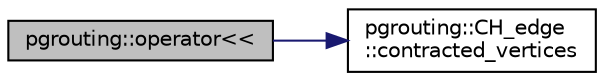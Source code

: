 digraph "pgrouting::operator&lt;&lt;"
{
  edge [fontname="Helvetica",fontsize="10",labelfontname="Helvetica",labelfontsize="10"];
  node [fontname="Helvetica",fontsize="10",shape=record];
  rankdir="LR";
  Node54 [label="pgrouting::operator\<\<",height=0.2,width=0.4,color="black", fillcolor="grey75", style="filled", fontcolor="black"];
  Node54 -> Node55 [color="midnightblue",fontsize="10",style="solid",fontname="Helvetica"];
  Node55 [label="pgrouting::CH_edge\l::contracted_vertices",height=0.2,width=0.4,color="black", fillcolor="white", style="filled",URL="$classpgrouting_1_1CH__edge.html#af527c8a6422a1aae13087aa00bbf9938"];
}
